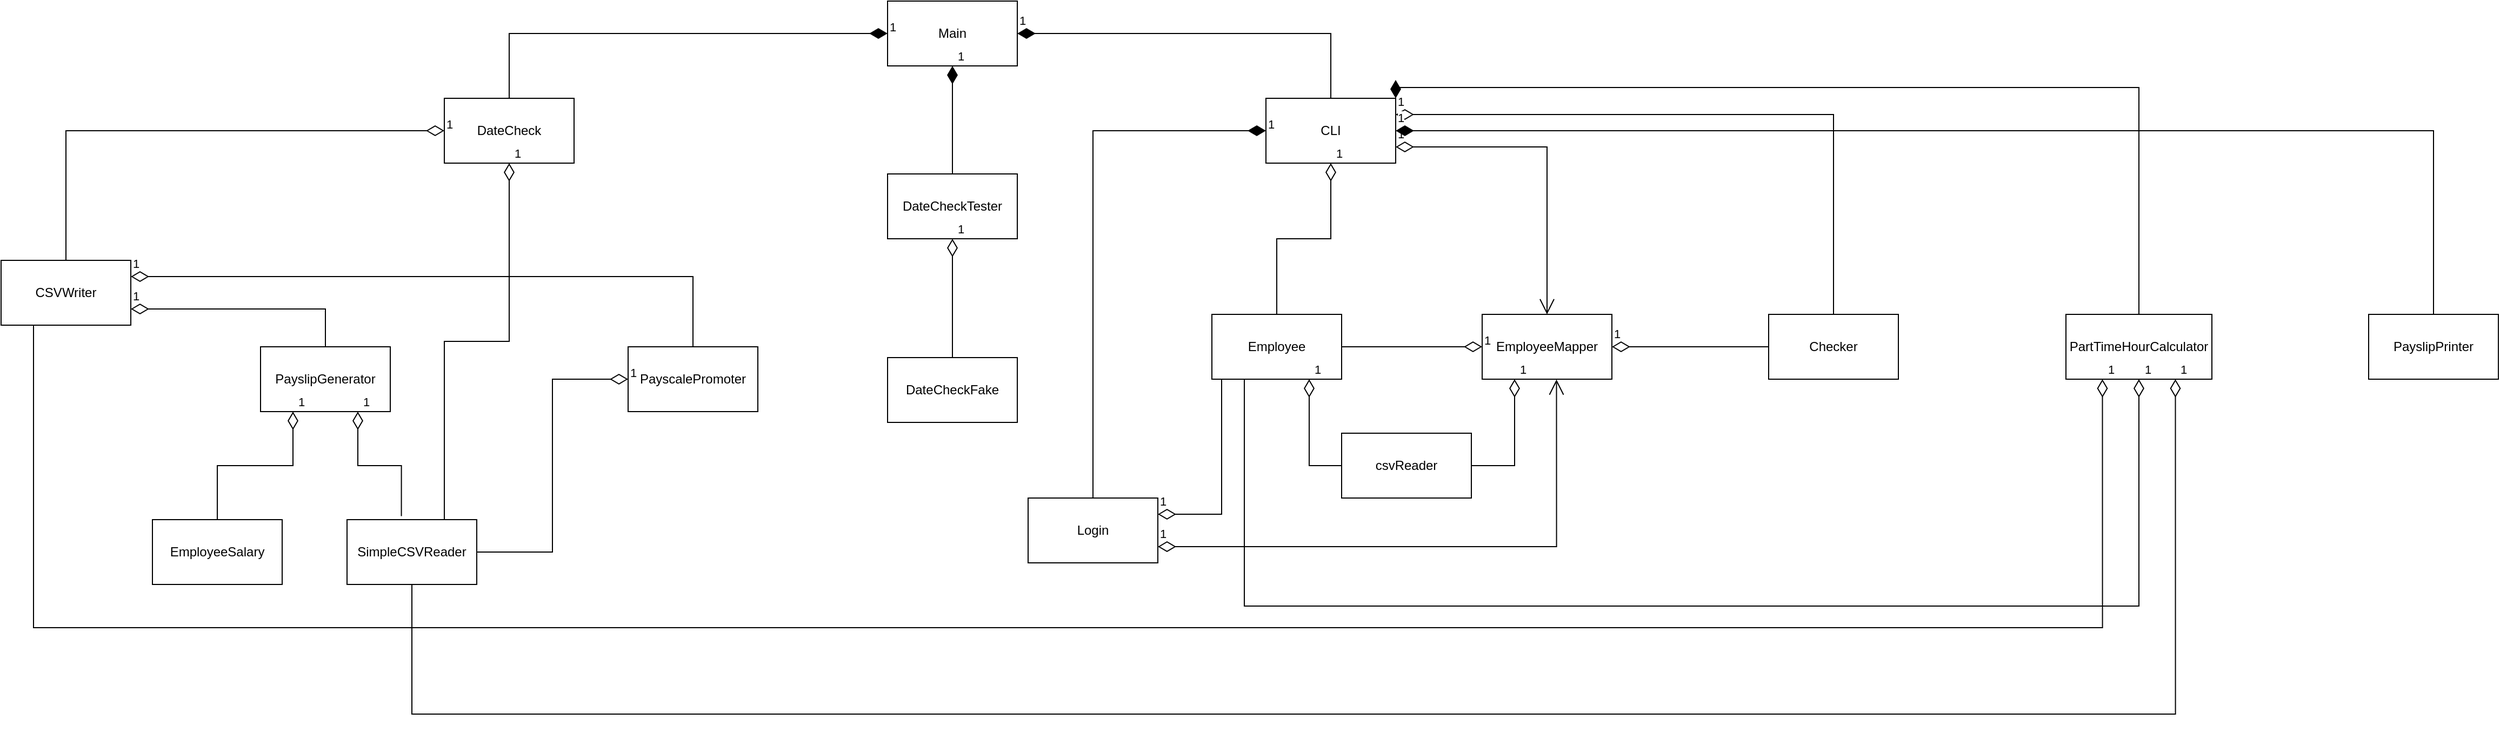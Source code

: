 <mxfile version="25.0.1">
  <diagram id="wWib8WmILUUA6FKu9GkR" name="Page-1">
    <mxGraphModel dx="4130" dy="2197" grid="1" gridSize="10" guides="1" tooltips="1" connect="1" arrows="1" fold="1" page="1" pageScale="1" pageWidth="850" pageHeight="1100" math="0" shadow="0">
      <root>
        <mxCell id="0" />
        <mxCell id="1" parent="0" />
        <mxCell id="DdT6U_dst9ZsSn8LlfBh-1" value="Checker" style="rounded=0;whiteSpace=wrap;html=1;" vertex="1" parent="1">
          <mxGeometry x="1155" y="300" width="120" height="60" as="geometry" />
        </mxCell>
        <mxCell id="DdT6U_dst9ZsSn8LlfBh-2" value="Main" style="rounded=0;whiteSpace=wrap;html=1;" vertex="1" parent="1">
          <mxGeometry x="340" y="10" width="120" height="60" as="geometry" />
        </mxCell>
        <mxCell id="DdT6U_dst9ZsSn8LlfBh-3" value="CLI" style="rounded=0;whiteSpace=wrap;html=1;" vertex="1" parent="1">
          <mxGeometry x="690" y="100" width="120" height="60" as="geometry" />
        </mxCell>
        <mxCell id="DdT6U_dst9ZsSn8LlfBh-4" value="csvReader" style="rounded=0;whiteSpace=wrap;html=1;" vertex="1" parent="1">
          <mxGeometry x="760" y="410" width="120" height="60" as="geometry" />
        </mxCell>
        <mxCell id="DdT6U_dst9ZsSn8LlfBh-5" value="CSVWriter" style="rounded=0;whiteSpace=wrap;html=1;" vertex="1" parent="1">
          <mxGeometry x="-480" y="250" width="120" height="60" as="geometry" />
        </mxCell>
        <mxCell id="DdT6U_dst9ZsSn8LlfBh-6" value="DateCheck" style="rounded=0;whiteSpace=wrap;html=1;" vertex="1" parent="1">
          <mxGeometry x="-70" y="100" width="120" height="60" as="geometry" />
        </mxCell>
        <mxCell id="DdT6U_dst9ZsSn8LlfBh-7" value="Employee" style="rounded=0;whiteSpace=wrap;html=1;" vertex="1" parent="1">
          <mxGeometry x="640" y="300" width="120" height="60" as="geometry" />
        </mxCell>
        <mxCell id="DdT6U_dst9ZsSn8LlfBh-8" value="EmployeeMapper" style="rounded=0;whiteSpace=wrap;html=1;" vertex="1" parent="1">
          <mxGeometry x="890" y="300" width="120" height="60" as="geometry" />
        </mxCell>
        <mxCell id="DdT6U_dst9ZsSn8LlfBh-9" value="EmployeeSalary" style="rounded=0;whiteSpace=wrap;html=1;" vertex="1" parent="1">
          <mxGeometry x="-340" y="490" width="120" height="60" as="geometry" />
        </mxCell>
        <mxCell id="DdT6U_dst9ZsSn8LlfBh-10" value="Login" style="rounded=0;whiteSpace=wrap;html=1;" vertex="1" parent="1">
          <mxGeometry x="470" y="470" width="120" height="60" as="geometry" />
        </mxCell>
        <mxCell id="DdT6U_dst9ZsSn8LlfBh-11" value="PartTimeHourCalculator" style="rounded=0;whiteSpace=wrap;html=1;" vertex="1" parent="1">
          <mxGeometry x="1430" y="300" width="135" height="60" as="geometry" />
        </mxCell>
        <mxCell id="DdT6U_dst9ZsSn8LlfBh-12" value="PayscalePromoter" style="rounded=0;whiteSpace=wrap;html=1;" vertex="1" parent="1">
          <mxGeometry x="100" y="330" width="120" height="60" as="geometry" />
        </mxCell>
        <mxCell id="DdT6U_dst9ZsSn8LlfBh-13" value="PayslipGenerator" style="rounded=0;whiteSpace=wrap;html=1;" vertex="1" parent="1">
          <mxGeometry x="-240" y="330" width="120" height="60" as="geometry" />
        </mxCell>
        <mxCell id="DdT6U_dst9ZsSn8LlfBh-14" value="PayslipPrinter" style="rounded=0;whiteSpace=wrap;html=1;" vertex="1" parent="1">
          <mxGeometry x="1710" y="300" width="120" height="60" as="geometry" />
        </mxCell>
        <mxCell id="DdT6U_dst9ZsSn8LlfBh-15" value="SimpleCSVReader" style="rounded=0;whiteSpace=wrap;html=1;" vertex="1" parent="1">
          <mxGeometry x="-160" y="490" width="120" height="60" as="geometry" />
        </mxCell>
        <mxCell id="DdT6U_dst9ZsSn8LlfBh-47" value="DateCheckFake" style="rounded=0;whiteSpace=wrap;html=1;" vertex="1" parent="1">
          <mxGeometry x="340" y="340" width="120" height="60" as="geometry" />
        </mxCell>
        <mxCell id="DdT6U_dst9ZsSn8LlfBh-48" value="DateCheckTester" style="rounded=0;whiteSpace=wrap;html=1;" vertex="1" parent="1">
          <mxGeometry x="340" y="170" width="120" height="60" as="geometry" />
        </mxCell>
        <mxCell id="DdT6U_dst9ZsSn8LlfBh-52" value="1" style="endArrow=none;html=1;endSize=12;startArrow=diamondThin;startSize=14;startFill=1;edgeStyle=orthogonalEdgeStyle;align=left;verticalAlign=bottom;rounded=0;exitX=0;exitY=0.5;exitDx=0;exitDy=0;entryX=0.5;entryY=0;entryDx=0;entryDy=0;endFill=0;" edge="1" parent="1" source="DdT6U_dst9ZsSn8LlfBh-2" target="DdT6U_dst9ZsSn8LlfBh-6">
          <mxGeometry x="-1" y="3" relative="1" as="geometry">
            <mxPoint x="160" y="230" as="sourcePoint" />
            <mxPoint x="320" y="230" as="targetPoint" />
          </mxGeometry>
        </mxCell>
        <mxCell id="DdT6U_dst9ZsSn8LlfBh-53" value="1" style="endArrow=none;html=1;endSize=12;startArrow=diamondThin;startSize=14;startFill=1;edgeStyle=orthogonalEdgeStyle;align=left;verticalAlign=bottom;rounded=0;exitX=1;exitY=0.5;exitDx=0;exitDy=0;entryX=0.5;entryY=0;entryDx=0;entryDy=0;endFill=0;" edge="1" parent="1" source="DdT6U_dst9ZsSn8LlfBh-2" target="DdT6U_dst9ZsSn8LlfBh-3">
          <mxGeometry x="-1" y="3" relative="1" as="geometry">
            <mxPoint x="160" y="230" as="sourcePoint" />
            <mxPoint x="320" y="230" as="targetPoint" />
          </mxGeometry>
        </mxCell>
        <mxCell id="DdT6U_dst9ZsSn8LlfBh-54" value="1" style="endArrow=none;html=1;endSize=12;startArrow=diamondThin;startSize=14;startFill=0;edgeStyle=orthogonalEdgeStyle;align=left;verticalAlign=bottom;rounded=0;exitX=0;exitY=0.5;exitDx=0;exitDy=0;entryX=0.5;entryY=0;entryDx=0;entryDy=0;endFill=0;" edge="1" parent="1" source="DdT6U_dst9ZsSn8LlfBh-6" target="DdT6U_dst9ZsSn8LlfBh-5">
          <mxGeometry x="-1" y="3" relative="1" as="geometry">
            <mxPoint x="-140" y="300" as="sourcePoint" />
            <mxPoint x="20" y="300" as="targetPoint" />
          </mxGeometry>
        </mxCell>
        <mxCell id="DdT6U_dst9ZsSn8LlfBh-55" value="1" style="endArrow=none;html=1;endSize=12;startArrow=diamondThin;startSize=14;startFill=0;edgeStyle=orthogonalEdgeStyle;align=left;verticalAlign=bottom;rounded=0;exitX=0.5;exitY=1;exitDx=0;exitDy=0;entryX=0.75;entryY=0;entryDx=0;entryDy=0;endFill=0;" edge="1" parent="1" source="DdT6U_dst9ZsSn8LlfBh-6" target="DdT6U_dst9ZsSn8LlfBh-15">
          <mxGeometry x="-1" y="3" relative="1" as="geometry">
            <mxPoint x="-140" y="360" as="sourcePoint" />
            <mxPoint x="20" y="360" as="targetPoint" />
          </mxGeometry>
        </mxCell>
        <mxCell id="DdT6U_dst9ZsSn8LlfBh-56" value="1" style="endArrow=none;html=1;endSize=12;startArrow=diamondThin;startSize=14;startFill=1;edgeStyle=orthogonalEdgeStyle;align=left;verticalAlign=bottom;rounded=0;exitX=0.5;exitY=1;exitDx=0;exitDy=0;entryX=0.5;entryY=0;entryDx=0;entryDy=0;endFill=0;" edge="1" parent="1" source="DdT6U_dst9ZsSn8LlfBh-2" target="DdT6U_dst9ZsSn8LlfBh-48">
          <mxGeometry x="-1" y="3" relative="1" as="geometry">
            <mxPoint x="240" y="350" as="sourcePoint" />
            <mxPoint x="400" y="350" as="targetPoint" />
          </mxGeometry>
        </mxCell>
        <mxCell id="DdT6U_dst9ZsSn8LlfBh-57" value="1" style="endArrow=none;html=1;endSize=12;startArrow=diamondThin;startSize=14;startFill=0;edgeStyle=orthogonalEdgeStyle;align=left;verticalAlign=bottom;rounded=0;exitX=0.5;exitY=1;exitDx=0;exitDy=0;entryX=0.5;entryY=0;entryDx=0;entryDy=0;endFill=0;" edge="1" parent="1" source="DdT6U_dst9ZsSn8LlfBh-48" target="DdT6U_dst9ZsSn8LlfBh-47">
          <mxGeometry x="-1" y="3" relative="1" as="geometry">
            <mxPoint x="270" y="370" as="sourcePoint" />
            <mxPoint x="430" y="370" as="targetPoint" />
          </mxGeometry>
        </mxCell>
        <mxCell id="DdT6U_dst9ZsSn8LlfBh-58" value="1" style="endArrow=none;html=1;endSize=12;startArrow=diamondThin;startSize=14;startFill=1;edgeStyle=orthogonalEdgeStyle;align=left;verticalAlign=bottom;rounded=0;entryX=0.5;entryY=0;entryDx=0;entryDy=0;exitX=0;exitY=0.5;exitDx=0;exitDy=0;endFill=0;" edge="1" parent="1" source="DdT6U_dst9ZsSn8LlfBh-3" target="DdT6U_dst9ZsSn8LlfBh-10">
          <mxGeometry x="-1" y="3" relative="1" as="geometry">
            <mxPoint x="570" y="170" as="sourcePoint" />
            <mxPoint x="860" y="340" as="targetPoint" />
          </mxGeometry>
        </mxCell>
        <mxCell id="DdT6U_dst9ZsSn8LlfBh-59" value="1" style="endArrow=none;html=1;endSize=12;startArrow=diamondThin;startSize=14;startFill=0;edgeStyle=orthogonalEdgeStyle;align=left;verticalAlign=bottom;rounded=0;exitX=0.5;exitY=1;exitDx=0;exitDy=0;entryX=0.5;entryY=0;entryDx=0;entryDy=0;endFill=0;" edge="1" parent="1" source="DdT6U_dst9ZsSn8LlfBh-3" target="DdT6U_dst9ZsSn8LlfBh-7">
          <mxGeometry x="-1" y="3" relative="1" as="geometry">
            <mxPoint x="630" y="320" as="sourcePoint" />
            <mxPoint x="790" y="320" as="targetPoint" />
          </mxGeometry>
        </mxCell>
        <mxCell id="DdT6U_dst9ZsSn8LlfBh-60" value="1" style="endArrow=none;html=1;endSize=12;startArrow=diamondThin;startSize=14;startFill=0;edgeStyle=orthogonalEdgeStyle;align=left;verticalAlign=bottom;rounded=0;entryX=1;entryY=0.5;entryDx=0;entryDy=0;exitX=0;exitY=0.5;exitDx=0;exitDy=0;endFill=0;" edge="1" parent="1" source="DdT6U_dst9ZsSn8LlfBh-8" target="DdT6U_dst9ZsSn8LlfBh-7">
          <mxGeometry x="-1" y="3" relative="1" as="geometry">
            <mxPoint x="930" y="320" as="sourcePoint" />
            <mxPoint x="1090" y="320" as="targetPoint" />
          </mxGeometry>
        </mxCell>
        <mxCell id="DdT6U_dst9ZsSn8LlfBh-61" value="1" style="endArrow=none;html=1;endSize=12;startArrow=diamondThin;startSize=14;startFill=0;edgeStyle=orthogonalEdgeStyle;align=left;verticalAlign=bottom;rounded=0;exitX=1;exitY=0.25;exitDx=0;exitDy=0;entryX=0.5;entryY=0;entryDx=0;entryDy=0;endFill=0;" edge="1" parent="1" source="DdT6U_dst9ZsSn8LlfBh-3" target="DdT6U_dst9ZsSn8LlfBh-1">
          <mxGeometry x="-1" y="3" relative="1" as="geometry">
            <mxPoint x="1000" y="420" as="sourcePoint" />
            <mxPoint x="1160" y="420" as="targetPoint" />
          </mxGeometry>
        </mxCell>
        <mxCell id="DdT6U_dst9ZsSn8LlfBh-62" value="1" style="endArrow=open;html=1;endSize=12;startArrow=diamondThin;startSize=14;startFill=0;edgeStyle=orthogonalEdgeStyle;align=left;verticalAlign=bottom;rounded=0;exitX=1;exitY=0.75;exitDx=0;exitDy=0;entryX=0.5;entryY=0;entryDx=0;entryDy=0;" edge="1" parent="1" source="DdT6U_dst9ZsSn8LlfBh-3" target="DdT6U_dst9ZsSn8LlfBh-8">
          <mxGeometry x="-1" y="3" relative="1" as="geometry">
            <mxPoint x="1080" y="410" as="sourcePoint" />
            <mxPoint x="1240" y="410" as="targetPoint" />
          </mxGeometry>
        </mxCell>
        <mxCell id="DdT6U_dst9ZsSn8LlfBh-63" value="" style="endArrow=none;html=1;endSize=12;startArrow=diamondThin;startSize=14;startFill=1;edgeStyle=orthogonalEdgeStyle;align=left;verticalAlign=bottom;rounded=0;exitX=1;exitY=0;exitDx=0;exitDy=0;entryX=0.5;entryY=0;entryDx=0;entryDy=0;endFill=0;" edge="1" parent="1" source="DdT6U_dst9ZsSn8LlfBh-3" target="DdT6U_dst9ZsSn8LlfBh-11">
          <mxGeometry x="-1" y="3" relative="1" as="geometry">
            <mxPoint x="1100" y="410" as="sourcePoint" />
            <mxPoint x="1260" y="410" as="targetPoint" />
          </mxGeometry>
        </mxCell>
        <mxCell id="DdT6U_dst9ZsSn8LlfBh-64" value="1" style="endArrow=none;html=1;endSize=12;startArrow=diamondThin;startSize=14;startFill=1;edgeStyle=orthogonalEdgeStyle;align=left;verticalAlign=bottom;rounded=0;exitX=1;exitY=0.5;exitDx=0;exitDy=0;entryX=0.5;entryY=0;entryDx=0;entryDy=0;endFill=0;" edge="1" parent="1" source="DdT6U_dst9ZsSn8LlfBh-3" target="DdT6U_dst9ZsSn8LlfBh-14">
          <mxGeometry x="-1" y="3" relative="1" as="geometry">
            <mxPoint x="1200" y="420" as="sourcePoint" />
            <mxPoint x="1360" y="420" as="targetPoint" />
          </mxGeometry>
        </mxCell>
        <mxCell id="DdT6U_dst9ZsSn8LlfBh-65" value="1" style="endArrow=none;html=1;endSize=12;startArrow=diamondThin;startSize=14;startFill=0;edgeStyle=orthogonalEdgeStyle;align=left;verticalAlign=bottom;rounded=0;exitX=0.75;exitY=1;exitDx=0;exitDy=0;entryX=0;entryY=0.5;entryDx=0;entryDy=0;endFill=0;" edge="1" parent="1" source="DdT6U_dst9ZsSn8LlfBh-7" target="DdT6U_dst9ZsSn8LlfBh-4">
          <mxGeometry x="-1" y="3" relative="1" as="geometry">
            <mxPoint x="830" y="550" as="sourcePoint" />
            <mxPoint x="990" y="550" as="targetPoint" />
          </mxGeometry>
        </mxCell>
        <mxCell id="DdT6U_dst9ZsSn8LlfBh-66" value="1" style="endArrow=none;html=1;endSize=12;startArrow=diamondThin;startSize=14;startFill=0;edgeStyle=orthogonalEdgeStyle;align=left;verticalAlign=bottom;rounded=0;exitX=0.25;exitY=1;exitDx=0;exitDy=0;entryX=1;entryY=0.5;entryDx=0;entryDy=0;endFill=0;" edge="1" parent="1" source="DdT6U_dst9ZsSn8LlfBh-8" target="DdT6U_dst9ZsSn8LlfBh-4">
          <mxGeometry x="-1" y="3" relative="1" as="geometry">
            <mxPoint x="830" y="550" as="sourcePoint" />
            <mxPoint x="990" y="550" as="targetPoint" />
          </mxGeometry>
        </mxCell>
        <mxCell id="DdT6U_dst9ZsSn8LlfBh-67" value="1" style="endArrow=open;html=1;endSize=12;startArrow=diamondThin;startSize=14;startFill=0;edgeStyle=orthogonalEdgeStyle;align=left;verticalAlign=bottom;rounded=0;exitX=1;exitY=0.75;exitDx=0;exitDy=0;entryX=0.573;entryY=1.004;entryDx=0;entryDy=0;entryPerimeter=0;" edge="1" parent="1" source="DdT6U_dst9ZsSn8LlfBh-10" target="DdT6U_dst9ZsSn8LlfBh-8">
          <mxGeometry x="-1" y="3" relative="1" as="geometry">
            <mxPoint x="800" y="430" as="sourcePoint" />
            <mxPoint x="960" y="430" as="targetPoint" />
          </mxGeometry>
        </mxCell>
        <mxCell id="DdT6U_dst9ZsSn8LlfBh-68" value="1" style="endArrow=none;html=1;endSize=12;startArrow=diamondThin;startSize=14;startFill=0;edgeStyle=orthogonalEdgeStyle;align=left;verticalAlign=bottom;rounded=0;entryX=0;entryY=0.5;entryDx=0;entryDy=0;exitX=1;exitY=0.5;exitDx=0;exitDy=0;endFill=0;" edge="1" parent="1" source="DdT6U_dst9ZsSn8LlfBh-8" target="DdT6U_dst9ZsSn8LlfBh-1">
          <mxGeometry x="-1" y="3" relative="1" as="geometry">
            <mxPoint x="900" y="320" as="sourcePoint" />
            <mxPoint x="1060" y="320" as="targetPoint" />
          </mxGeometry>
        </mxCell>
        <mxCell id="DdT6U_dst9ZsSn8LlfBh-69" value="1" style="endArrow=none;html=1;endSize=12;startArrow=diamondThin;startSize=14;startFill=0;edgeStyle=orthogonalEdgeStyle;align=left;verticalAlign=bottom;rounded=0;entryX=0.25;entryY=1;entryDx=0;entryDy=0;exitX=0.25;exitY=1;exitDx=0;exitDy=0;endFill=0;" edge="1" parent="1" source="DdT6U_dst9ZsSn8LlfBh-11" target="DdT6U_dst9ZsSn8LlfBh-5">
          <mxGeometry x="-1" y="3" relative="1" as="geometry">
            <mxPoint x="470" y="690" as="sourcePoint" />
            <mxPoint x="50" y="440" as="targetPoint" />
            <Array as="points">
              <mxPoint x="1464" y="590" />
              <mxPoint x="-450" y="590" />
            </Array>
          </mxGeometry>
        </mxCell>
        <mxCell id="DdT6U_dst9ZsSn8LlfBh-71" value="1" style="endArrow=none;html=1;endSize=12;startArrow=diamondThin;startSize=14;startFill=0;edgeStyle=orthogonalEdgeStyle;align=left;verticalAlign=bottom;rounded=0;exitX=0.75;exitY=1;exitDx=0;exitDy=0;entryX=0.5;entryY=1;entryDx=0;entryDy=0;endFill=0;" edge="1" parent="1" source="DdT6U_dst9ZsSn8LlfBh-11" target="DdT6U_dst9ZsSn8LlfBh-15">
          <mxGeometry x="-1" y="3" relative="1" as="geometry">
            <mxPoint x="410" y="680" as="sourcePoint" />
            <mxPoint x="570" y="680" as="targetPoint" />
            <Array as="points">
              <mxPoint x="1531" y="670" />
              <mxPoint x="-100" y="670" />
            </Array>
          </mxGeometry>
        </mxCell>
        <mxCell id="DdT6U_dst9ZsSn8LlfBh-72" value="1" style="endArrow=none;html=1;endSize=12;startArrow=diamondThin;startSize=14;startFill=0;edgeStyle=orthogonalEdgeStyle;align=left;verticalAlign=bottom;rounded=0;exitX=0.5;exitY=1;exitDx=0;exitDy=0;entryX=0.25;entryY=1;entryDx=0;entryDy=0;endFill=0;" edge="1" parent="1" source="DdT6U_dst9ZsSn8LlfBh-11" target="DdT6U_dst9ZsSn8LlfBh-7">
          <mxGeometry x="-1" y="3" relative="1" as="geometry">
            <mxPoint x="750" y="670" as="sourcePoint" />
            <mxPoint x="910" y="670" as="targetPoint" />
            <Array as="points">
              <mxPoint x="1498" y="570" />
              <mxPoint x="670" y="570" />
            </Array>
          </mxGeometry>
        </mxCell>
        <mxCell id="DdT6U_dst9ZsSn8LlfBh-73" value="1" style="endArrow=none;html=1;endSize=12;startArrow=diamondThin;startSize=14;startFill=0;edgeStyle=orthogonalEdgeStyle;align=left;verticalAlign=bottom;rounded=0;exitX=1;exitY=0.25;exitDx=0;exitDy=0;entryX=0.5;entryY=0;entryDx=0;entryDy=0;endFill=0;" edge="1" parent="1" source="DdT6U_dst9ZsSn8LlfBh-5" target="DdT6U_dst9ZsSn8LlfBh-12">
          <mxGeometry x="-1" y="3" relative="1" as="geometry">
            <mxPoint x="-20" y="420" as="sourcePoint" />
            <mxPoint x="140" y="420" as="targetPoint" />
          </mxGeometry>
        </mxCell>
        <mxCell id="DdT6U_dst9ZsSn8LlfBh-74" value="1" style="endArrow=none;html=1;endSize=12;startArrow=diamondThin;startSize=14;startFill=0;edgeStyle=orthogonalEdgeStyle;align=left;verticalAlign=bottom;rounded=0;exitX=1;exitY=0.75;exitDx=0;exitDy=0;entryX=0.5;entryY=0;entryDx=0;entryDy=0;endFill=0;" edge="1" parent="1" source="DdT6U_dst9ZsSn8LlfBh-5" target="DdT6U_dst9ZsSn8LlfBh-13">
          <mxGeometry x="-1" y="3" relative="1" as="geometry">
            <mxPoint x="-20" y="420" as="sourcePoint" />
            <mxPoint x="140" y="420" as="targetPoint" />
          </mxGeometry>
        </mxCell>
        <mxCell id="DdT6U_dst9ZsSn8LlfBh-75" value="1" style="endArrow=none;html=1;endSize=12;startArrow=diamondThin;startSize=14;startFill=0;edgeStyle=orthogonalEdgeStyle;align=left;verticalAlign=bottom;rounded=0;exitX=0.75;exitY=1;exitDx=0;exitDy=0;entryX=0.419;entryY=-0.054;entryDx=0;entryDy=0;entryPerimeter=0;endFill=0;" edge="1" parent="1" source="DdT6U_dst9ZsSn8LlfBh-13" target="DdT6U_dst9ZsSn8LlfBh-15">
          <mxGeometry x="-1" y="3" relative="1" as="geometry">
            <mxPoint x="-30" y="520" as="sourcePoint" />
            <mxPoint x="130" y="520" as="targetPoint" />
          </mxGeometry>
        </mxCell>
        <mxCell id="DdT6U_dst9ZsSn8LlfBh-77" value="1" style="endArrow=none;html=1;endSize=12;startArrow=diamondThin;startSize=14;startFill=0;edgeStyle=orthogonalEdgeStyle;align=left;verticalAlign=bottom;rounded=0;exitX=0.25;exitY=1;exitDx=0;exitDy=0;entryX=0.5;entryY=0;entryDx=0;entryDy=0;endFill=0;" edge="1" parent="1" source="DdT6U_dst9ZsSn8LlfBh-13" target="DdT6U_dst9ZsSn8LlfBh-9">
          <mxGeometry x="-1" y="3" relative="1" as="geometry">
            <mxPoint x="90" y="530" as="sourcePoint" />
            <mxPoint x="250" y="530" as="targetPoint" />
          </mxGeometry>
        </mxCell>
        <mxCell id="DdT6U_dst9ZsSn8LlfBh-78" value="1" style="endArrow=none;html=1;endSize=12;startArrow=diamondThin;startSize=14;startFill=0;edgeStyle=orthogonalEdgeStyle;align=left;verticalAlign=bottom;rounded=0;exitX=0;exitY=0.5;exitDx=0;exitDy=0;entryX=1;entryY=0.5;entryDx=0;entryDy=0;endFill=0;" edge="1" parent="1" source="DdT6U_dst9ZsSn8LlfBh-12" target="DdT6U_dst9ZsSn8LlfBh-15">
          <mxGeometry x="-1" y="3" relative="1" as="geometry">
            <mxPoint x="60" y="460" as="sourcePoint" />
            <mxPoint x="220" y="460" as="targetPoint" />
          </mxGeometry>
        </mxCell>
        <mxCell id="DdT6U_dst9ZsSn8LlfBh-79" value="1" style="endArrow=none;html=1;endSize=12;startArrow=diamondThin;startSize=14;startFill=0;edgeStyle=orthogonalEdgeStyle;align=left;verticalAlign=bottom;rounded=0;exitX=1;exitY=0.25;exitDx=0;exitDy=0;entryX=0.075;entryY=1.005;entryDx=0;entryDy=0;entryPerimeter=0;endFill=0;" edge="1" parent="1" source="DdT6U_dst9ZsSn8LlfBh-10" target="DdT6U_dst9ZsSn8LlfBh-7">
          <mxGeometry x="-1" y="3" relative="1" as="geometry">
            <mxPoint x="630" y="460" as="sourcePoint" />
            <mxPoint x="790" y="460" as="targetPoint" />
          </mxGeometry>
        </mxCell>
      </root>
    </mxGraphModel>
  </diagram>
</mxfile>
